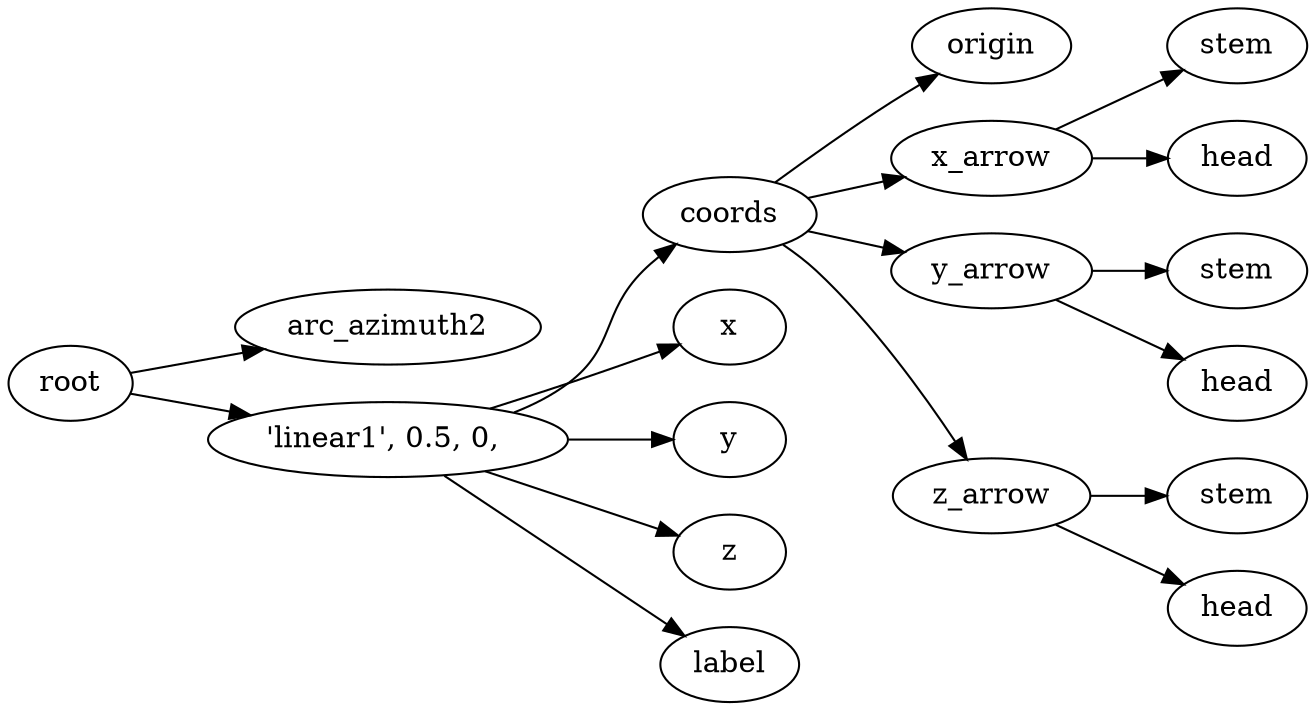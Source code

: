 digraph arc_azimuth2 {
	graph [rankdir=LR]
	root_2007 [label=root href="javascript:s=&quot;\(\)\nNone&quot;; console.log(s); alert(s);"]
	arc_azimuth2_2008 [label=arc_azimuth2 href="javascript:s=&quot;\(&#x27;arc_azimuth2&#x27;,\)\nRotateExtrude&quot;; console.log(s); alert(s);" tooltip=RotateExtrude]
	2009 [label="'linear1',\ 0\.5,\ 0,\ " href="javascript:s=&quot;\(&quot;&#x27;linear1&#x27;,\ 0\.5,\ 0,\ &quot;,\)\nAnnotatedCoordinates&quot;; console.log(s); alert(s);" tooltip=AnnotatedCoordinates]
	coords_2010 [label=coords href="javascript:s=&quot;\(&quot;&#x27;linear1&#x27;,\ 0\.5,\ 0,\ &quot;,\ &#x27;coords&#x27;\)\nCoordinates&quot;; console.log(s); alert(s);" tooltip=Coordinates]
	origin_2011 [label=origin href="javascript:s=&quot;\(&quot;&#x27;linear1&#x27;,\ 0\.5,\ 0,\ &quot;,\ &#x27;coords&#x27;,\ &#x27;origin&#x27;\)\nCoordinatesCage&quot;; console.log(s); alert(s);" tooltip=CoordinatesCage]
	x_arrow_2012 [label=x_arrow href="javascript:s=&quot;\(&quot;&#x27;linear1&#x27;,\ 0\.5,\ 0,\ &quot;,\ &#x27;coords&#x27;,\ &#x27;x_arrow&#x27;\)\nArrow&quot;; console.log(s); alert(s);" tooltip=Arrow]
	stem_2013 [label=stem href="javascript:s=&quot;\(&quot;&#x27;linear1&#x27;,\ 0\.5,\ 0,\ &quot;,\ &#x27;coords&#x27;,\ &#x27;x_arrow&#x27;,\ &#x27;stem&#x27;\)\nCone&quot;; console.log(s); alert(s);" tooltip=Cone]
	head_2014 [label=head href="javascript:s=&quot;\(&quot;&#x27;linear1&#x27;,\ 0\.5,\ 0,\ &quot;,\ &#x27;coords&#x27;,\ &#x27;x_arrow&#x27;,\ &#x27;head&#x27;\)\nCone&quot;; console.log(s); alert(s);" tooltip=Cone]
	y_arrow_2015 [label=y_arrow href="javascript:s=&quot;\(&quot;&#x27;linear1&#x27;,\ 0\.5,\ 0,\ &quot;,\ &#x27;coords&#x27;,\ &#x27;y_arrow&#x27;\)\nArrow&quot;; console.log(s); alert(s);" tooltip=Arrow]
	stem_2016 [label=stem href="javascript:s=&quot;\(&quot;&#x27;linear1&#x27;,\ 0\.5,\ 0,\ &quot;,\ &#x27;coords&#x27;,\ &#x27;y_arrow&#x27;,\ &#x27;stem&#x27;\)\nCone&quot;; console.log(s); alert(s);" tooltip=Cone]
	head_2017 [label=head href="javascript:s=&quot;\(&quot;&#x27;linear1&#x27;,\ 0\.5,\ 0,\ &quot;,\ &#x27;coords&#x27;,\ &#x27;y_arrow&#x27;,\ &#x27;head&#x27;\)\nCone&quot;; console.log(s); alert(s);" tooltip=Cone]
	z_arrow_2018 [label=z_arrow href="javascript:s=&quot;\(&quot;&#x27;linear1&#x27;,\ 0\.5,\ 0,\ &quot;,\ &#x27;coords&#x27;,\ &#x27;z_arrow&#x27;\)\nArrow&quot;; console.log(s); alert(s);" tooltip=Arrow]
	stem_2019 [label=stem href="javascript:s=&quot;\(&quot;&#x27;linear1&#x27;,\ 0\.5,\ 0,\ &quot;,\ &#x27;coords&#x27;,\ &#x27;z_arrow&#x27;,\ &#x27;stem&#x27;\)\nCone&quot;; console.log(s); alert(s);" tooltip=Cone]
	head_2020 [label=head href="javascript:s=&quot;\(&quot;&#x27;linear1&#x27;,\ 0\.5,\ 0,\ &quot;,\ &#x27;coords&#x27;,\ &#x27;z_arrow&#x27;,\ &#x27;head&#x27;\)\nCone&quot;; console.log(s); alert(s);" tooltip=Cone]
	x_2021 [label=x href="javascript:s=&quot;\(&quot;&#x27;linear1&#x27;,\ 0\.5,\ 0,\ &quot;,\ &#x27;x&#x27;\)\nText&quot;; console.log(s); alert(s);" tooltip=Text]
	y_2022 [label=y href="javascript:s=&quot;\(&quot;&#x27;linear1&#x27;,\ 0\.5,\ 0,\ &quot;,\ &#x27;y&#x27;\)\nText&quot;; console.log(s); alert(s);" tooltip=Text]
	z_2023 [label=z href="javascript:s=&quot;\(&quot;&#x27;linear1&#x27;,\ 0\.5,\ 0,\ &quot;,\ &#x27;z&#x27;\)\nText&quot;; console.log(s); alert(s);" tooltip=Text]
	label_2024 [label=label href="javascript:s=&quot;\(&quot;&#x27;linear1&#x27;,\ 0\.5,\ 0,\ &quot;,\ &#x27;label&#x27;\)\nText&quot;; console.log(s); alert(s);" tooltip=Text]
	root_2007 -> arc_azimuth2_2008
	root_2007 -> 2009
	2009 -> coords_2010
	coords_2010 -> origin_2011
	coords_2010 -> x_arrow_2012
	x_arrow_2012 -> stem_2013
	x_arrow_2012 -> head_2014
	coords_2010 -> y_arrow_2015
	y_arrow_2015 -> stem_2016
	y_arrow_2015 -> head_2017
	coords_2010 -> z_arrow_2018
	z_arrow_2018 -> stem_2019
	z_arrow_2018 -> head_2020
	2009 -> x_2021
	2009 -> y_2022
	2009 -> z_2023
	2009 -> label_2024
}
